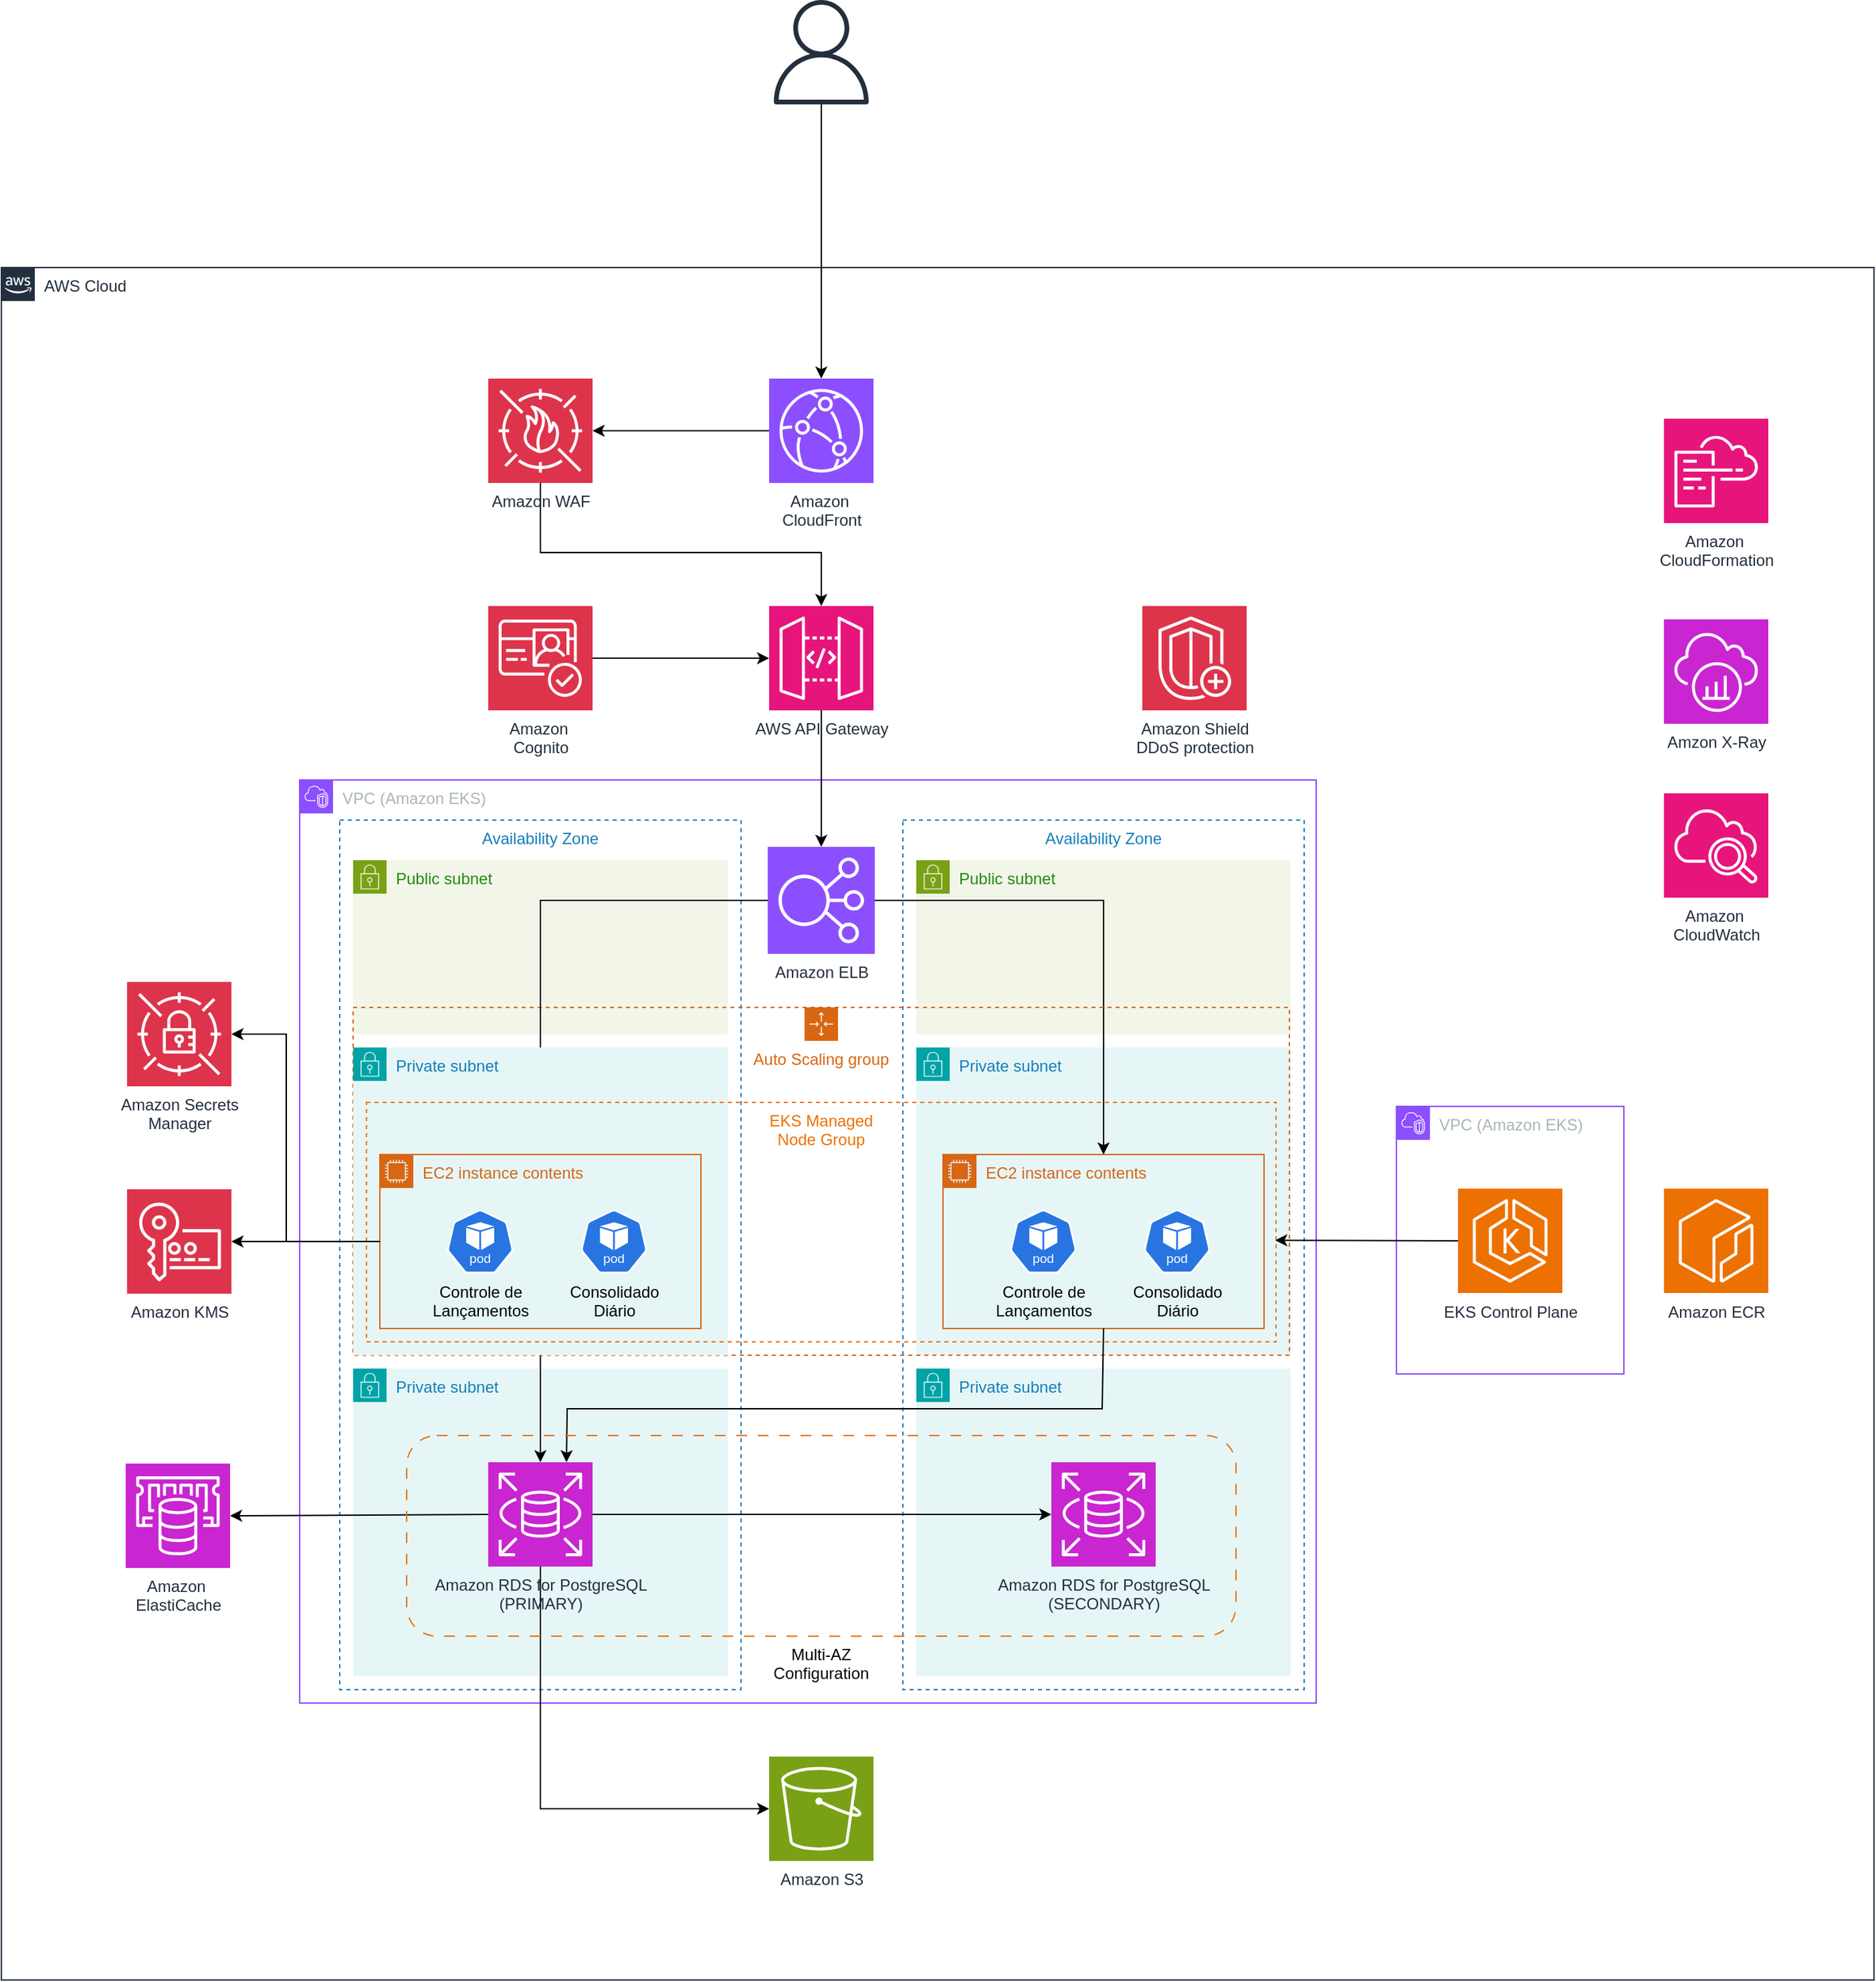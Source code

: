 <mxfile version="26.0.9">
  <diagram name="Page-1" id="BY4_O4TsEZPrfmgYbU1K">
    <mxGraphModel dx="2648" dy="2772" grid="1" gridSize="10" guides="1" tooltips="1" connect="1" arrows="1" fold="1" page="1" pageScale="1" pageWidth="850" pageHeight="1100" math="0" shadow="0">
      <root>
        <mxCell id="0" />
        <mxCell id="1" parent="0" />
        <mxCell id="FVi-iAKVZ27q6j8Amsx2-27" value="VPC (Amazon EKS)" style="points=[[0,0],[0.25,0],[0.5,0],[0.75,0],[1,0],[1,0.25],[1,0.5],[1,0.75],[1,1],[0.75,1],[0.5,1],[0.25,1],[0,1],[0,0.75],[0,0.5],[0,0.25]];outlineConnect=0;gradientColor=none;html=1;whiteSpace=wrap;fontSize=12;fontStyle=0;container=1;pointerEvents=0;collapsible=0;recursiveResize=0;shape=mxgraph.aws4.group;grIcon=mxgraph.aws4.group_vpc2;strokeColor=#8C4FFF;fillColor=none;verticalAlign=top;align=left;spacingLeft=30;fontColor=#AAB7B8;dashed=0;" vertex="1" parent="1">
          <mxGeometry x="380" y="483" width="760" height="690" as="geometry" />
        </mxCell>
        <mxCell id="FVi-iAKVZ27q6j8Amsx2-38" value="Availability Zone" style="fillColor=none;strokeColor=#147EBA;dashed=1;verticalAlign=top;fontStyle=0;fontColor=#147EBA;whiteSpace=wrap;html=1;" vertex="1" parent="FVi-iAKVZ27q6j8Amsx2-27">
          <mxGeometry x="451" y="30" width="300" height="650" as="geometry" />
        </mxCell>
        <mxCell id="FVi-iAKVZ27q6j8Amsx2-40" value="Private subnet" style="points=[[0,0],[0.25,0],[0.5,0],[0.75,0],[1,0],[1,0.25],[1,0.5],[1,0.75],[1,1],[0.75,1],[0.5,1],[0.25,1],[0,1],[0,0.75],[0,0.5],[0,0.25]];outlineConnect=0;gradientColor=none;html=1;whiteSpace=wrap;fontSize=12;fontStyle=0;container=1;pointerEvents=0;collapsible=0;recursiveResize=0;shape=mxgraph.aws4.group;grIcon=mxgraph.aws4.group_security_group;grStroke=0;strokeColor=#00A4A6;fillColor=#E6F6F7;verticalAlign=top;align=left;spacingLeft=30;fontColor=#147EBA;dashed=0;" vertex="1" parent="FVi-iAKVZ27q6j8Amsx2-27">
          <mxGeometry x="461" y="200" width="280" height="230" as="geometry" />
        </mxCell>
        <mxCell id="FVi-iAKVZ27q6j8Amsx2-41" value="EC2 instance contents" style="points=[[0,0],[0.25,0],[0.5,0],[0.75,0],[1,0],[1,0.25],[1,0.5],[1,0.75],[1,1],[0.75,1],[0.5,1],[0.25,1],[0,1],[0,0.75],[0,0.5],[0,0.25]];outlineConnect=0;gradientColor=none;html=1;whiteSpace=wrap;fontSize=12;fontStyle=0;container=1;pointerEvents=0;collapsible=0;recursiveResize=0;shape=mxgraph.aws4.group;grIcon=mxgraph.aws4.group_ec2_instance_contents;strokeColor=#D86613;fillColor=none;verticalAlign=top;align=left;spacingLeft=30;fontColor=#D86613;dashed=0;" vertex="1" parent="FVi-iAKVZ27q6j8Amsx2-40">
          <mxGeometry x="20" y="80" width="240" height="130" as="geometry" />
        </mxCell>
        <mxCell id="FVi-iAKVZ27q6j8Amsx2-42" value="Controle de&lt;div&gt;Lançamentos&lt;/div&gt;" style="aspect=fixed;sketch=0;html=1;dashed=0;whitespace=wrap;verticalLabelPosition=bottom;verticalAlign=top;fillColor=#2875E2;strokeColor=#ffffff;points=[[0.005,0.63,0],[0.1,0.2,0],[0.9,0.2,0],[0.5,0,0],[0.995,0.63,0],[0.72,0.99,0],[0.5,1,0],[0.28,0.99,0]];shape=mxgraph.kubernetes.icon2;kubernetesLabel=1;prIcon=pod" vertex="1" parent="FVi-iAKVZ27q6j8Amsx2-41">
          <mxGeometry x="50" y="41" width="50" height="48" as="geometry" />
        </mxCell>
        <mxCell id="FVi-iAKVZ27q6j8Amsx2-43" value="Consolidado&lt;div&gt;Diário&lt;/div&gt;" style="aspect=fixed;sketch=0;html=1;dashed=0;whitespace=wrap;verticalLabelPosition=bottom;verticalAlign=top;fillColor=#2875E2;strokeColor=#ffffff;points=[[0.005,0.63,0],[0.1,0.2,0],[0.9,0.2,0],[0.5,0,0],[0.995,0.63,0],[0.72,0.99,0],[0.5,1,0],[0.28,0.99,0]];shape=mxgraph.kubernetes.icon2;kubernetesLabel=1;prIcon=pod" vertex="1" parent="FVi-iAKVZ27q6j8Amsx2-41">
          <mxGeometry x="150" y="41" width="50" height="48" as="geometry" />
        </mxCell>
        <mxCell id="FVi-iAKVZ27q6j8Amsx2-39" value="Public subnet" style="points=[[0,0],[0.25,0],[0.5,0],[0.75,0],[1,0],[1,0.25],[1,0.5],[1,0.75],[1,1],[0.75,1],[0.5,1],[0.25,1],[0,1],[0,0.75],[0,0.5],[0,0.25]];outlineConnect=0;gradientColor=none;html=1;whiteSpace=wrap;fontSize=12;fontStyle=0;container=1;pointerEvents=0;collapsible=0;recursiveResize=0;shape=mxgraph.aws4.group;grIcon=mxgraph.aws4.group_security_group;grStroke=0;strokeColor=#7AA116;fillColor=#F2F6E8;verticalAlign=top;align=left;spacingLeft=30;fontColor=#248814;dashed=0;" vertex="1" parent="FVi-iAKVZ27q6j8Amsx2-27">
          <mxGeometry x="461" y="60" width="280" height="130" as="geometry" />
        </mxCell>
        <mxCell id="FVi-iAKVZ27q6j8Amsx2-55" value="Amazon ELB" style="sketch=0;points=[[0,0,0],[0.25,0,0],[0.5,0,0],[0.75,0,0],[1,0,0],[0,1,0],[0.25,1,0],[0.5,1,0],[0.75,1,0],[1,1,0],[0,0.25,0],[0,0.5,0],[0,0.75,0],[1,0.25,0],[1,0.5,0],[1,0.75,0]];outlineConnect=0;fontColor=#232F3E;fillColor=#8C4FFF;strokeColor=#ffffff;dashed=0;verticalLabelPosition=bottom;verticalAlign=top;align=center;html=1;fontSize=12;fontStyle=0;aspect=fixed;shape=mxgraph.aws4.resourceIcon;resIcon=mxgraph.aws4.elastic_load_balancing;" vertex="1" parent="FVi-iAKVZ27q6j8Amsx2-27">
          <mxGeometry x="350" y="50" width="80" height="80" as="geometry" />
        </mxCell>
        <mxCell id="FVi-iAKVZ27q6j8Amsx2-52" value="Private subnet" style="points=[[0,0],[0.25,0],[0.5,0],[0.75,0],[1,0],[1,0.25],[1,0.5],[1,0.75],[1,1],[0.75,1],[0.5,1],[0.25,1],[0,1],[0,0.75],[0,0.5],[0,0.25]];outlineConnect=0;gradientColor=none;html=1;whiteSpace=wrap;fontSize=12;fontStyle=0;container=1;pointerEvents=0;collapsible=0;recursiveResize=0;shape=mxgraph.aws4.group;grIcon=mxgraph.aws4.group_security_group;grStroke=0;strokeColor=#00A4A6;fillColor=#E6F6F7;verticalAlign=top;align=left;spacingLeft=30;fontColor=#147EBA;dashed=0;" vertex="1" parent="FVi-iAKVZ27q6j8Amsx2-27">
          <mxGeometry x="461" y="440" width="280" height="230" as="geometry" />
        </mxCell>
        <mxCell id="FVi-iAKVZ27q6j8Amsx2-53" value="Amazon RDS for PostgreSQL&lt;div&gt;(SECONDARY)&lt;/div&gt;" style="sketch=0;points=[[0,0,0],[0.25,0,0],[0.5,0,0],[0.75,0,0],[1,0,0],[0,1,0],[0.25,1,0],[0.5,1,0],[0.75,1,0],[1,1,0],[0,0.25,0],[0,0.5,0],[0,0.75,0],[1,0.25,0],[1,0.5,0],[1,0.75,0]];outlineConnect=0;fontColor=#232F3E;fillColor=#C925D1;strokeColor=#ffffff;dashed=0;verticalLabelPosition=bottom;verticalAlign=top;align=center;html=1;fontSize=12;fontStyle=0;aspect=fixed;shape=mxgraph.aws4.resourceIcon;resIcon=mxgraph.aws4.rds;" vertex="1" parent="FVi-iAKVZ27q6j8Amsx2-52">
          <mxGeometry x="101" y="70" width="78" height="78" as="geometry" />
        </mxCell>
        <mxCell id="FVi-iAKVZ27q6j8Amsx2-72" value="" style="endArrow=classic;html=1;rounded=0;exitX=1;exitY=0.5;exitDx=0;exitDy=0;exitPerimeter=0;entryX=0.5;entryY=0;entryDx=0;entryDy=0;" edge="1" parent="FVi-iAKVZ27q6j8Amsx2-27" source="FVi-iAKVZ27q6j8Amsx2-55" target="FVi-iAKVZ27q6j8Amsx2-41">
          <mxGeometry width="50" height="50" relative="1" as="geometry">
            <mxPoint x="400" y="-42" as="sourcePoint" />
            <mxPoint x="400" y="60" as="targetPoint" />
            <Array as="points">
              <mxPoint x="601" y="90" />
            </Array>
          </mxGeometry>
        </mxCell>
        <mxCell id="FVi-iAKVZ27q6j8Amsx2-6" value="Availability Zone" style="fillColor=none;strokeColor=#147EBA;dashed=1;verticalAlign=top;fontStyle=0;fontColor=#147EBA;whiteSpace=wrap;html=1;" vertex="1" parent="1">
          <mxGeometry x="410" y="513" width="300" height="650" as="geometry" />
        </mxCell>
        <mxCell id="FVi-iAKVZ27q6j8Amsx2-45" value="Private subnet" style="points=[[0,0],[0.25,0],[0.5,0],[0.75,0],[1,0],[1,0.25],[1,0.5],[1,0.75],[1,1],[0.75,1],[0.5,1],[0.25,1],[0,1],[0,0.75],[0,0.5],[0,0.25]];outlineConnect=0;gradientColor=none;html=1;whiteSpace=wrap;fontSize=12;fontStyle=0;container=1;pointerEvents=0;collapsible=0;recursiveResize=0;shape=mxgraph.aws4.group;grIcon=mxgraph.aws4.group_security_group;grStroke=0;strokeColor=#00A4A6;fillColor=#E6F6F7;verticalAlign=top;align=left;spacingLeft=30;fontColor=#147EBA;dashed=0;" vertex="1" parent="1">
          <mxGeometry x="420" y="923" width="280" height="230" as="geometry" />
        </mxCell>
        <mxCell id="FVi-iAKVZ27q6j8Amsx2-49" value="Amazon RDS for PostgreSQL&lt;div&gt;(PRIMARY)&lt;/div&gt;" style="sketch=0;points=[[0,0,0],[0.25,0,0],[0.5,0,0],[0.75,0,0],[1,0,0],[0,1,0],[0.25,1,0],[0.5,1,0],[0.75,1,0],[1,1,0],[0,0.25,0],[0,0.5,0],[0,0.75,0],[1,0.25,0],[1,0.5,0],[1,0.75,0]];outlineConnect=0;fontColor=#232F3E;fillColor=#C925D1;strokeColor=#ffffff;dashed=0;verticalLabelPosition=bottom;verticalAlign=top;align=center;html=1;fontSize=12;fontStyle=0;aspect=fixed;shape=mxgraph.aws4.resourceIcon;resIcon=mxgraph.aws4.rds;" vertex="1" parent="FVi-iAKVZ27q6j8Amsx2-45">
          <mxGeometry x="101" y="70" width="78" height="78" as="geometry" />
        </mxCell>
        <mxCell id="FVi-iAKVZ27q6j8Amsx2-9" value="Public subnet" style="points=[[0,0],[0.25,0],[0.5,0],[0.75,0],[1,0],[1,0.25],[1,0.5],[1,0.75],[1,1],[0.75,1],[0.5,1],[0.25,1],[0,1],[0,0.75],[0,0.5],[0,0.25]];outlineConnect=0;gradientColor=none;html=1;whiteSpace=wrap;fontSize=12;fontStyle=0;container=1;pointerEvents=0;collapsible=0;recursiveResize=0;shape=mxgraph.aws4.group;grIcon=mxgraph.aws4.group_security_group;grStroke=0;strokeColor=#7AA116;fillColor=#F2F6E8;verticalAlign=top;align=left;spacingLeft=30;fontColor=#248814;dashed=0;" vertex="1" parent="1">
          <mxGeometry x="420" y="543" width="280" height="130" as="geometry" />
        </mxCell>
        <mxCell id="FVi-iAKVZ27q6j8Amsx2-2" value="Amazon ECR" style="sketch=0;points=[[0,0,0],[0.25,0,0],[0.5,0,0],[0.75,0,0],[1,0,0],[0,1,0],[0.25,1,0],[0.5,1,0],[0.75,1,0],[1,1,0],[0,0.25,0],[0,0.5,0],[0,0.75,0],[1,0.25,0],[1,0.5,0],[1,0.75,0]];outlineConnect=0;fontColor=#232F3E;fillColor=#ED7100;strokeColor=#ffffff;dashed=0;verticalLabelPosition=bottom;verticalAlign=top;align=center;html=1;fontSize=12;fontStyle=0;aspect=fixed;shape=mxgraph.aws4.resourceIcon;resIcon=mxgraph.aws4.ecr;" vertex="1" parent="1">
          <mxGeometry x="1400" y="788.5" width="78" height="78" as="geometry" />
        </mxCell>
        <mxCell id="FVi-iAKVZ27q6j8Amsx2-3" value="VPC (Amazon EKS)" style="points=[[0,0],[0.25,0],[0.5,0],[0.75,0],[1,0],[1,0.25],[1,0.5],[1,0.75],[1,1],[0.75,1],[0.5,1],[0.25,1],[0,1],[0,0.75],[0,0.5],[0,0.25]];outlineConnect=0;gradientColor=none;html=1;whiteSpace=wrap;fontSize=12;fontStyle=0;container=1;pointerEvents=0;collapsible=0;recursiveResize=0;shape=mxgraph.aws4.group;grIcon=mxgraph.aws4.group_vpc2;strokeColor=#8C4FFF;fillColor=none;verticalAlign=top;align=left;spacingLeft=30;fontColor=#AAB7B8;dashed=0;" vertex="1" parent="1">
          <mxGeometry x="1200" y="727" width="170" height="200" as="geometry" />
        </mxCell>
        <mxCell id="FVi-iAKVZ27q6j8Amsx2-1" value="EKS Control Plane" style="sketch=0;points=[[0,0,0],[0.25,0,0],[0.5,0,0],[0.75,0,0],[1,0,0],[0,1,0],[0.25,1,0],[0.5,1,0],[0.75,1,0],[1,1,0],[0,0.25,0],[0,0.5,0],[0,0.75,0],[1,0.25,0],[1,0.5,0],[1,0.75,0]];outlineConnect=0;fontColor=#232F3E;fillColor=#ED7100;strokeColor=#ffffff;dashed=0;verticalLabelPosition=bottom;verticalAlign=top;align=center;html=1;fontSize=12;fontStyle=0;aspect=fixed;shape=mxgraph.aws4.resourceIcon;resIcon=mxgraph.aws4.eks;" vertex="1" parent="FVi-iAKVZ27q6j8Amsx2-3">
          <mxGeometry x="46" y="61.5" width="78" height="78" as="geometry" />
        </mxCell>
        <mxCell id="FVi-iAKVZ27q6j8Amsx2-33" value="" style="sketch=0;points=[[0,0,0],[0.25,0,0],[0.5,0,0],[0.75,0,0],[1,0,0],[0,1,0],[0.25,1,0],[0.5,1,0],[0.75,1,0],[1,1,0],[0,0.25,0],[0,0.5,0],[0,0.75,0],[1,0.25,0],[1,0.5,0],[1,0.75,0]];outlineConnect=0;fontColor=#232F3E;fillColor=#ED7100;strokeColor=#ffffff;dashed=0;verticalLabelPosition=bottom;verticalAlign=top;align=center;html=1;fontSize=12;fontStyle=0;shape=mxgraph.aws4.resourceIcon;resIcon=mxgraph.aws4.eks;" vertex="1" parent="1">
          <mxGeometry x="430" y="723" width="25" height="25" as="geometry" />
        </mxCell>
        <mxCell id="FVi-iAKVZ27q6j8Amsx2-37" value="Auto Scaling group" style="points=[[0,0],[0.25,0],[0.5,0],[0.75,0],[1,0],[1,0.25],[1,0.5],[1,0.75],[1,1],[0.75,1],[0.5,1],[0.25,1],[0,1],[0,0.75],[0,0.5],[0,0.25]];outlineConnect=0;gradientColor=none;html=1;whiteSpace=wrap;fontSize=12;fontStyle=0;container=1;pointerEvents=0;collapsible=0;recursiveResize=0;shape=mxgraph.aws4.groupCenter;grIcon=mxgraph.aws4.group_auto_scaling_group;grStroke=1;strokeColor=#D86613;fillColor=none;verticalAlign=top;align=center;fontColor=#D86613;dashed=1;spacingTop=25;" vertex="1" parent="1">
          <mxGeometry x="420" y="653" width="700" height="260" as="geometry" />
        </mxCell>
        <mxCell id="FVi-iAKVZ27q6j8Amsx2-56" value="AWS API Gateway" style="sketch=0;points=[[0,0,0],[0.25,0,0],[0.5,0,0],[0.75,0,0],[1,0,0],[0,1,0],[0.25,1,0],[0.5,1,0],[0.75,1,0],[1,1,0],[0,0.25,0],[0,0.5,0],[0,0.75,0],[1,0.25,0],[1,0.5,0],[1,0.75,0]];outlineConnect=0;fontColor=#232F3E;fillColor=#E7157B;strokeColor=#ffffff;dashed=0;verticalLabelPosition=bottom;verticalAlign=top;align=center;html=1;fontSize=12;fontStyle=0;aspect=fixed;shape=mxgraph.aws4.resourceIcon;resIcon=mxgraph.aws4.api_gateway;" vertex="1" parent="1">
          <mxGeometry x="731" y="353" width="78" height="78" as="geometry" />
        </mxCell>
        <mxCell id="FVi-iAKVZ27q6j8Amsx2-57" value="Amazon&amp;nbsp;&lt;div&gt;CloudFront&lt;/div&gt;" style="sketch=0;points=[[0,0,0],[0.25,0,0],[0.5,0,0],[0.75,0,0],[1,0,0],[0,1,0],[0.25,1,0],[0.5,1,0],[0.75,1,0],[1,1,0],[0,0.25,0],[0,0.5,0],[0,0.75,0],[1,0.25,0],[1,0.5,0],[1,0.75,0]];outlineConnect=0;fontColor=#232F3E;fillColor=#8C4FFF;strokeColor=#ffffff;dashed=0;verticalLabelPosition=bottom;verticalAlign=top;align=center;html=1;fontSize=12;fontStyle=0;aspect=fixed;shape=mxgraph.aws4.resourceIcon;resIcon=mxgraph.aws4.cloudfront;" vertex="1" parent="1">
          <mxGeometry x="731" y="183" width="78" height="78" as="geometry" />
        </mxCell>
        <mxCell id="FVi-iAKVZ27q6j8Amsx2-58" value="Amazon WAF" style="sketch=0;points=[[0,0,0],[0.25,0,0],[0.5,0,0],[0.75,0,0],[1,0,0],[0,1,0],[0.25,1,0],[0.5,1,0],[0.75,1,0],[1,1,0],[0,0.25,0],[0,0.5,0],[0,0.75,0],[1,0.25,0],[1,0.5,0],[1,0.75,0]];outlineConnect=0;fontColor=#232F3E;fillColor=#DD344C;strokeColor=#ffffff;dashed=0;verticalLabelPosition=bottom;verticalAlign=top;align=center;html=1;fontSize=12;fontStyle=0;aspect=fixed;shape=mxgraph.aws4.resourceIcon;resIcon=mxgraph.aws4.waf;" vertex="1" parent="1">
          <mxGeometry x="521" y="183" width="78" height="78" as="geometry" />
        </mxCell>
        <mxCell id="FVi-iAKVZ27q6j8Amsx2-59" value="Amazon Secrets&lt;div&gt;Manager&lt;/div&gt;" style="sketch=0;points=[[0,0,0],[0.25,0,0],[0.5,0,0],[0.75,0,0],[1,0,0],[0,1,0],[0.25,1,0],[0.5,1,0],[0.75,1,0],[1,1,0],[0,0.25,0],[0,0.5,0],[0,0.75,0],[1,0.25,0],[1,0.5,0],[1,0.75,0]];outlineConnect=0;fontColor=#232F3E;fillColor=#DD344C;strokeColor=#ffffff;dashed=0;verticalLabelPosition=bottom;verticalAlign=top;align=center;html=1;fontSize=12;fontStyle=0;aspect=fixed;shape=mxgraph.aws4.resourceIcon;resIcon=mxgraph.aws4.secrets_manager;" vertex="1" parent="1">
          <mxGeometry x="251" y="634" width="78" height="78" as="geometry" />
        </mxCell>
        <mxCell id="FVi-iAKVZ27q6j8Amsx2-60" value="Amazon KMS" style="sketch=0;points=[[0,0,0],[0.25,0,0],[0.5,0,0],[0.75,0,0],[1,0,0],[0,1,0],[0.25,1,0],[0.5,1,0],[0.75,1,0],[1,1,0],[0,0.25,0],[0,0.5,0],[0,0.75,0],[1,0.25,0],[1,0.5,0],[1,0.75,0]];outlineConnect=0;fontColor=#232F3E;fillColor=#DD344C;strokeColor=#ffffff;dashed=0;verticalLabelPosition=bottom;verticalAlign=top;align=center;html=1;fontSize=12;fontStyle=0;aspect=fixed;shape=mxgraph.aws4.resourceIcon;resIcon=mxgraph.aws4.key_management_service;" vertex="1" parent="1">
          <mxGeometry x="251" y="789" width="78" height="78" as="geometry" />
        </mxCell>
        <mxCell id="FVi-iAKVZ27q6j8Amsx2-61" value="Amazon S3" style="sketch=0;points=[[0,0,0],[0.25,0,0],[0.5,0,0],[0.75,0,0],[1,0,0],[0,1,0],[0.25,1,0],[0.5,1,0],[0.75,1,0],[1,1,0],[0,0.25,0],[0,0.5,0],[0,0.75,0],[1,0.25,0],[1,0.5,0],[1,0.75,0]];outlineConnect=0;fontColor=#232F3E;fillColor=#7AA116;strokeColor=#ffffff;dashed=0;verticalLabelPosition=bottom;verticalAlign=top;align=center;html=1;fontSize=12;fontStyle=0;aspect=fixed;shape=mxgraph.aws4.resourceIcon;resIcon=mxgraph.aws4.s3;" vertex="1" parent="1">
          <mxGeometry x="731" y="1213" width="78" height="78" as="geometry" />
        </mxCell>
        <mxCell id="FVi-iAKVZ27q6j8Amsx2-62" value="Amazon&amp;nbsp;&lt;div&gt;ElastiCache&lt;/div&gt;" style="sketch=0;points=[[0,0,0],[0.25,0,0],[0.5,0,0],[0.75,0,0],[1,0,0],[0,1,0],[0.25,1,0],[0.5,1,0],[0.75,1,0],[1,1,0],[0,0.25,0],[0,0.5,0],[0,0.75,0],[1,0.25,0],[1,0.5,0],[1,0.75,0]];outlineConnect=0;fontColor=#232F3E;fillColor=#C925D1;strokeColor=#ffffff;dashed=0;verticalLabelPosition=bottom;verticalAlign=top;align=center;html=1;fontSize=12;fontStyle=0;aspect=fixed;shape=mxgraph.aws4.resourceIcon;resIcon=mxgraph.aws4.elasticache;" vertex="1" parent="1">
          <mxGeometry x="250" y="994" width="78" height="78" as="geometry" />
        </mxCell>
        <mxCell id="FVi-iAKVZ27q6j8Amsx2-63" value="Amazon&amp;nbsp;&lt;div&gt;Cognito&lt;/div&gt;" style="sketch=0;points=[[0,0,0],[0.25,0,0],[0.5,0,0],[0.75,0,0],[1,0,0],[0,1,0],[0.25,1,0],[0.5,1,0],[0.75,1,0],[1,1,0],[0,0.25,0],[0,0.5,0],[0,0.75,0],[1,0.25,0],[1,0.5,0],[1,0.75,0]];outlineConnect=0;fontColor=#232F3E;fillColor=#DD344C;strokeColor=#ffffff;dashed=0;verticalLabelPosition=bottom;verticalAlign=top;align=center;html=1;fontSize=12;fontStyle=0;aspect=fixed;shape=mxgraph.aws4.resourceIcon;resIcon=mxgraph.aws4.cognito;" vertex="1" parent="1">
          <mxGeometry x="521" y="353" width="78" height="78" as="geometry" />
        </mxCell>
        <mxCell id="FVi-iAKVZ27q6j8Amsx2-64" value="Amazon Shield&lt;div&gt;DDoS protection&lt;/div&gt;" style="sketch=0;points=[[0,0,0],[0.25,0,0],[0.5,0,0],[0.75,0,0],[1,0,0],[0,1,0],[0.25,1,0],[0.5,1,0],[0.75,1,0],[1,1,0],[0,0.25,0],[0,0.5,0],[0,0.75,0],[1,0.25,0],[1,0.5,0],[1,0.75,0]];outlineConnect=0;fontColor=#232F3E;fillColor=#DD344C;strokeColor=#ffffff;dashed=0;verticalLabelPosition=bottom;verticalAlign=top;align=center;html=1;fontSize=12;fontStyle=0;aspect=fixed;shape=mxgraph.aws4.resourceIcon;resIcon=mxgraph.aws4.shield;" vertex="1" parent="1">
          <mxGeometry x="1010" y="353" width="78" height="78" as="geometry" />
        </mxCell>
        <mxCell id="FVi-iAKVZ27q6j8Amsx2-65" value="Amazon&amp;nbsp;&lt;div&gt;CloudWatch&lt;/div&gt;" style="sketch=0;points=[[0,0,0],[0.25,0,0],[0.5,0,0],[0.75,0,0],[1,0,0],[0,1,0],[0.25,1,0],[0.5,1,0],[0.75,1,0],[1,1,0],[0,0.25,0],[0,0.5,0],[0,0.75,0],[1,0.25,0],[1,0.5,0],[1,0.75,0]];points=[[0,0,0],[0.25,0,0],[0.5,0,0],[0.75,0,0],[1,0,0],[0,1,0],[0.25,1,0],[0.5,1,0],[0.75,1,0],[1,1,0],[0,0.25,0],[0,0.5,0],[0,0.75,0],[1,0.25,0],[1,0.5,0],[1,0.75,0]];outlineConnect=0;fontColor=#232F3E;fillColor=#E7157B;strokeColor=#ffffff;dashed=0;verticalLabelPosition=bottom;verticalAlign=top;align=center;html=1;fontSize=12;fontStyle=0;aspect=fixed;shape=mxgraph.aws4.resourceIcon;resIcon=mxgraph.aws4.cloudwatch_2;" vertex="1" parent="1">
          <mxGeometry x="1400" y="493" width="78" height="78" as="geometry" />
        </mxCell>
        <mxCell id="FVi-iAKVZ27q6j8Amsx2-66" value="Amazon&amp;nbsp;&lt;div&gt;CloudFormation&lt;/div&gt;" style="sketch=0;points=[[0,0,0],[0.25,0,0],[0.5,0,0],[0.75,0,0],[1,0,0],[0,1,0],[0.25,1,0],[0.5,1,0],[0.75,1,0],[1,1,0],[0,0.25,0],[0,0.5,0],[0,0.75,0],[1,0.25,0],[1,0.5,0],[1,0.75,0]];points=[[0,0,0],[0.25,0,0],[0.5,0,0],[0.75,0,0],[1,0,0],[0,1,0],[0.25,1,0],[0.5,1,0],[0.75,1,0],[1,1,0],[0,0.25,0],[0,0.5,0],[0,0.75,0],[1,0.25,0],[1,0.5,0],[1,0.75,0]];outlineConnect=0;fontColor=#232F3E;fillColor=#E7157B;strokeColor=#ffffff;dashed=0;verticalLabelPosition=bottom;verticalAlign=top;align=center;html=1;fontSize=12;fontStyle=0;aspect=fixed;shape=mxgraph.aws4.resourceIcon;resIcon=mxgraph.aws4.cloudformation;" vertex="1" parent="1">
          <mxGeometry x="1400" y="213" width="78" height="78" as="geometry" />
        </mxCell>
        <mxCell id="FVi-iAKVZ27q6j8Amsx2-67" value="" style="endArrow=classic;html=1;rounded=0;exitX=0;exitY=0.5;exitDx=0;exitDy=0;exitPerimeter=0;entryX=1;entryY=0.5;entryDx=0;entryDy=0;entryPerimeter=0;" edge="1" parent="1" source="FVi-iAKVZ27q6j8Amsx2-57" target="FVi-iAKVZ27q6j8Amsx2-58">
          <mxGeometry width="50" height="50" relative="1" as="geometry">
            <mxPoint x="940" y="483" as="sourcePoint" />
            <mxPoint x="990" y="433" as="targetPoint" />
          </mxGeometry>
        </mxCell>
        <mxCell id="FVi-iAKVZ27q6j8Amsx2-68" value="" style="endArrow=classic;html=1;rounded=0;exitX=0.5;exitY=1;exitDx=0;exitDy=0;exitPerimeter=0;entryX=0.5;entryY=0;entryDx=0;entryDy=0;entryPerimeter=0;" edge="1" parent="1" source="FVi-iAKVZ27q6j8Amsx2-58" target="FVi-iAKVZ27q6j8Amsx2-56">
          <mxGeometry width="50" height="50" relative="1" as="geometry">
            <mxPoint x="741" y="232" as="sourcePoint" />
            <mxPoint x="609" y="232" as="targetPoint" />
            <Array as="points">
              <mxPoint x="560" y="313" />
              <mxPoint x="770" y="313" />
            </Array>
          </mxGeometry>
        </mxCell>
        <mxCell id="FVi-iAKVZ27q6j8Amsx2-69" value="" style="endArrow=classic;html=1;rounded=0;exitX=1;exitY=0.5;exitDx=0;exitDy=0;exitPerimeter=0;entryX=0;entryY=0.5;entryDx=0;entryDy=0;entryPerimeter=0;" edge="1" parent="1" source="FVi-iAKVZ27q6j8Amsx2-63" target="FVi-iAKVZ27q6j8Amsx2-56">
          <mxGeometry width="50" height="50" relative="1" as="geometry">
            <mxPoint x="741" y="232" as="sourcePoint" />
            <mxPoint x="609" y="232" as="targetPoint" />
          </mxGeometry>
        </mxCell>
        <mxCell id="FVi-iAKVZ27q6j8Amsx2-70" value="" style="endArrow=classic;html=1;rounded=0;exitX=0.5;exitY=1;exitDx=0;exitDy=0;exitPerimeter=0;entryX=0.5;entryY=0;entryDx=0;entryDy=0;entryPerimeter=0;" edge="1" parent="1" source="FVi-iAKVZ27q6j8Amsx2-56" target="FVi-iAKVZ27q6j8Amsx2-55">
          <mxGeometry width="50" height="50" relative="1" as="geometry">
            <mxPoint x="609" y="402" as="sourcePoint" />
            <mxPoint x="741" y="402" as="targetPoint" />
          </mxGeometry>
        </mxCell>
        <mxCell id="FVi-iAKVZ27q6j8Amsx2-73" value="" style="endArrow=classic;html=1;rounded=0;exitX=0;exitY=0.5;exitDx=0;exitDy=0;exitPerimeter=0;entryX=0.5;entryY=0;entryDx=0;entryDy=0;" edge="1" parent="1" source="FVi-iAKVZ27q6j8Amsx2-55" target="FVi-iAKVZ27q6j8Amsx2-32">
          <mxGeometry width="50" height="50" relative="1" as="geometry">
            <mxPoint x="820" y="583" as="sourcePoint" />
            <mxPoint x="991" y="773" as="targetPoint" />
            <Array as="points">
              <mxPoint x="560" y="573" />
            </Array>
          </mxGeometry>
        </mxCell>
        <mxCell id="FVi-iAKVZ27q6j8Amsx2-75" value="" style="endArrow=classic;html=1;rounded=0;exitX=0.5;exitY=1;exitDx=0;exitDy=0;" edge="1" parent="1" source="FVi-iAKVZ27q6j8Amsx2-32" target="FVi-iAKVZ27q6j8Amsx2-49">
          <mxGeometry width="50" height="50" relative="1" as="geometry">
            <mxPoint x="559.57" y="883" as="sourcePoint" />
            <mxPoint x="560" y="963" as="targetPoint" />
          </mxGeometry>
        </mxCell>
        <mxCell id="FVi-iAKVZ27q6j8Amsx2-76" value="" style="endArrow=classic;html=1;rounded=0;exitX=0.5;exitY=1;exitDx=0;exitDy=0;entryX=0;entryY=0.5;entryDx=0;entryDy=0;entryPerimeter=0;exitPerimeter=0;" edge="1" parent="1" source="FVi-iAKVZ27q6j8Amsx2-49" target="FVi-iAKVZ27q6j8Amsx2-61">
          <mxGeometry width="50" height="50" relative="1" as="geometry">
            <mxPoint x="570" y="903" as="sourcePoint" />
            <mxPoint x="570" y="1003" as="targetPoint" />
            <Array as="points">
              <mxPoint x="560" y="1252" />
            </Array>
          </mxGeometry>
        </mxCell>
        <mxCell id="FVi-iAKVZ27q6j8Amsx2-77" value="" style="endArrow=classic;html=1;rounded=0;exitX=0.5;exitY=1;exitDx=0;exitDy=0;entryX=0.75;entryY=0;entryDx=0;entryDy=0;entryPerimeter=0;" edge="1" parent="1" source="FVi-iAKVZ27q6j8Amsx2-41" target="FVi-iAKVZ27q6j8Amsx2-49">
          <mxGeometry width="50" height="50" relative="1" as="geometry">
            <mxPoint x="570" y="903" as="sourcePoint" />
            <mxPoint x="570" y="1003" as="targetPoint" />
            <Array as="points">
              <mxPoint x="980" y="953" />
              <mxPoint x="580" y="953" />
            </Array>
          </mxGeometry>
        </mxCell>
        <mxCell id="FVi-iAKVZ27q6j8Amsx2-79" value="" style="endArrow=classic;html=1;rounded=0;exitX=1;exitY=0.5;exitDx=0;exitDy=0;entryX=0;entryY=0.5;entryDx=0;entryDy=0;entryPerimeter=0;exitPerimeter=0;" edge="1" parent="1" source="FVi-iAKVZ27q6j8Amsx2-49" target="FVi-iAKVZ27q6j8Amsx2-53">
          <mxGeometry width="50" height="50" relative="1" as="geometry">
            <mxPoint x="570" y="903" as="sourcePoint" />
            <mxPoint x="570" y="1003" as="targetPoint" />
          </mxGeometry>
        </mxCell>
        <mxCell id="FVi-iAKVZ27q6j8Amsx2-80" value="" style="endArrow=classic;html=1;rounded=0;exitX=0;exitY=0.5;exitDx=0;exitDy=0;entryX=1;entryY=0.5;entryDx=0;entryDy=0;entryPerimeter=0;exitPerimeter=0;" edge="1" parent="1" source="FVi-iAKVZ27q6j8Amsx2-49" target="FVi-iAKVZ27q6j8Amsx2-62">
          <mxGeometry width="50" height="50" relative="1" as="geometry">
            <mxPoint x="609" y="1042" as="sourcePoint" />
            <mxPoint x="952" y="1042" as="targetPoint" />
          </mxGeometry>
        </mxCell>
        <mxCell id="FVi-iAKVZ27q6j8Amsx2-81" value="" style="endArrow=classic;html=1;rounded=0;exitX=0;exitY=0.5;exitDx=0;exitDy=0;entryX=0.999;entryY=0.576;entryDx=0;entryDy=0;exitPerimeter=0;entryPerimeter=0;" edge="1" parent="1" source="FVi-iAKVZ27q6j8Amsx2-1" target="FVi-iAKVZ27q6j8Amsx2-34">
          <mxGeometry width="50" height="50" relative="1" as="geometry">
            <mxPoint x="531" y="1042" as="sourcePoint" />
            <mxPoint x="338" y="1043" as="targetPoint" />
          </mxGeometry>
        </mxCell>
        <mxCell id="FVi-iAKVZ27q6j8Amsx2-11" value="Private subnet" style="points=[[0,0],[0.25,0],[0.5,0],[0.75,0],[1,0],[1,0.25],[1,0.5],[1,0.75],[1,1],[0.75,1],[0.5,1],[0.25,1],[0,1],[0,0.75],[0,0.5],[0,0.25]];outlineConnect=0;gradientColor=none;html=1;whiteSpace=wrap;fontSize=12;fontStyle=0;container=1;pointerEvents=0;collapsible=0;recursiveResize=0;shape=mxgraph.aws4.group;grIcon=mxgraph.aws4.group_security_group;grStroke=0;strokeColor=#00A4A6;fillColor=#E6F6F7;verticalAlign=top;align=left;spacingLeft=30;fontColor=#147EBA;dashed=0;" vertex="1" parent="1">
          <mxGeometry x="420" y="683" width="280" height="230" as="geometry" />
        </mxCell>
        <mxCell id="FVi-iAKVZ27q6j8Amsx2-32" value="EC2 instance contents" style="points=[[0,0],[0.25,0],[0.5,0],[0.75,0],[1,0],[1,0.25],[1,0.5],[1,0.75],[1,1],[0.75,1],[0.5,1],[0.25,1],[0,1],[0,0.75],[0,0.5],[0,0.25]];outlineConnect=0;gradientColor=none;html=1;whiteSpace=wrap;fontSize=12;fontStyle=0;container=1;pointerEvents=0;collapsible=0;recursiveResize=0;shape=mxgraph.aws4.group;grIcon=mxgraph.aws4.group_ec2_instance_contents;strokeColor=#D86613;fillColor=none;verticalAlign=top;align=left;spacingLeft=30;fontColor=#D86613;dashed=0;" vertex="1" parent="FVi-iAKVZ27q6j8Amsx2-11">
          <mxGeometry x="20" y="80" width="240" height="130" as="geometry" />
        </mxCell>
        <mxCell id="FVi-iAKVZ27q6j8Amsx2-35" value="Controle de&lt;div&gt;Lançamentos&lt;/div&gt;" style="aspect=fixed;sketch=0;html=1;dashed=0;whitespace=wrap;verticalLabelPosition=bottom;verticalAlign=top;fillColor=#2875E2;strokeColor=#ffffff;points=[[0.005,0.63,0],[0.1,0.2,0],[0.9,0.2,0],[0.5,0,0],[0.995,0.63,0],[0.72,0.99,0],[0.5,1,0],[0.28,0.99,0]];shape=mxgraph.kubernetes.icon2;kubernetesLabel=1;prIcon=pod" vertex="1" parent="FVi-iAKVZ27q6j8Amsx2-32">
          <mxGeometry x="50" y="41" width="50" height="48" as="geometry" />
        </mxCell>
        <mxCell id="FVi-iAKVZ27q6j8Amsx2-36" value="Consolidado&lt;div&gt;Diário&lt;/div&gt;" style="aspect=fixed;sketch=0;html=1;dashed=0;whitespace=wrap;verticalLabelPosition=bottom;verticalAlign=top;fillColor=#2875E2;strokeColor=#ffffff;points=[[0.005,0.63,0],[0.1,0.2,0],[0.9,0.2,0],[0.5,0,0],[0.995,0.63,0],[0.72,0.99,0],[0.5,1,0],[0.28,0.99,0]];shape=mxgraph.kubernetes.icon2;kubernetesLabel=1;prIcon=pod" vertex="1" parent="FVi-iAKVZ27q6j8Amsx2-32">
          <mxGeometry x="150" y="41" width="50" height="48" as="geometry" />
        </mxCell>
        <mxCell id="FVi-iAKVZ27q6j8Amsx2-34" value="EKS Managed&lt;div&gt;Node Group&lt;/div&gt;" style="fillColor=none;strokeColor=#ED7100;dashed=1;verticalAlign=top;fontStyle=0;fontColor=#ED7100;whiteSpace=wrap;html=1;" vertex="1" parent="1">
          <mxGeometry x="430" y="724" width="680" height="179" as="geometry" />
        </mxCell>
        <mxCell id="FVi-iAKVZ27q6j8Amsx2-83" value="" style="endArrow=classic;html=1;rounded=0;entryX=1;entryY=0.5;entryDx=0;entryDy=0;entryPerimeter=0;exitX=0;exitY=0.5;exitDx=0;exitDy=0;" edge="1" parent="1" source="FVi-iAKVZ27q6j8Amsx2-32" target="FVi-iAKVZ27q6j8Amsx2-59">
          <mxGeometry width="50" height="50" relative="1" as="geometry">
            <mxPoint x="450" y="838" as="sourcePoint" />
            <mxPoint x="338" y="838" as="targetPoint" />
            <Array as="points">
              <mxPoint x="370" y="828" />
              <mxPoint x="370" y="673" />
            </Array>
          </mxGeometry>
        </mxCell>
        <mxCell id="FVi-iAKVZ27q6j8Amsx2-82" value="" style="endArrow=classic;html=1;rounded=0;entryX=1;entryY=0.5;entryDx=0;entryDy=0;entryPerimeter=0;exitX=0;exitY=0.5;exitDx=0;exitDy=0;" edge="1" parent="1" source="FVi-iAKVZ27q6j8Amsx2-32" target="FVi-iAKVZ27q6j8Amsx2-60">
          <mxGeometry width="50" height="50" relative="1" as="geometry">
            <mxPoint x="397" y="824" as="sourcePoint" />
            <mxPoint x="260" y="823" as="targetPoint" />
          </mxGeometry>
        </mxCell>
        <mxCell id="FVi-iAKVZ27q6j8Amsx2-84" value="Amzon X-Ray" style="sketch=0;points=[[0,0,0],[0.25,0,0],[0.5,0,0],[0.75,0,0],[1,0,0],[0,1,0],[0.25,1,0],[0.5,1,0],[0.75,1,0],[1,1,0],[0,0.25,0],[0,0.5,0],[0,0.75,0],[1,0.25,0],[1,0.5,0],[1,0.75,0]];outlineConnect=0;fontColor=#232F3E;fillColor=#C925D1;strokeColor=#ffffff;dashed=0;verticalLabelPosition=bottom;verticalAlign=top;align=center;html=1;fontSize=12;fontStyle=0;aspect=fixed;shape=mxgraph.aws4.resourceIcon;resIcon=mxgraph.aws4.xray;" vertex="1" parent="1">
          <mxGeometry x="1400" y="363" width="78" height="78" as="geometry" />
        </mxCell>
        <mxCell id="FVi-iAKVZ27q6j8Amsx2-85" value="AWS Cloud" style="points=[[0,0],[0.25,0],[0.5,0],[0.75,0],[1,0],[1,0.25],[1,0.5],[1,0.75],[1,1],[0.75,1],[0.5,1],[0.25,1],[0,1],[0,0.75],[0,0.5],[0,0.25]];outlineConnect=0;gradientColor=none;html=1;whiteSpace=wrap;fontSize=12;fontStyle=0;container=1;pointerEvents=0;collapsible=0;recursiveResize=0;shape=mxgraph.aws4.group;grIcon=mxgraph.aws4.group_aws_cloud_alt;strokeColor=#232F3E;fillColor=none;verticalAlign=top;align=left;spacingLeft=30;fontColor=#232F3E;dashed=0;" vertex="1" parent="1">
          <mxGeometry x="157" y="100" width="1400" height="1280" as="geometry" />
        </mxCell>
        <mxCell id="FVi-iAKVZ27q6j8Amsx2-54" value="Multi-AZ&lt;div&gt;Configuration&lt;/div&gt;" style="rounded=1;whiteSpace=wrap;html=1;fillColor=none;dashed=1;dashPattern=8 8;strokeColor=#ED7100;verticalAlign=top;labelPosition=center;verticalLabelPosition=bottom;align=center;" vertex="1" parent="1">
          <mxGeometry x="460" y="973" width="620" height="150" as="geometry" />
        </mxCell>
        <mxCell id="FVi-iAKVZ27q6j8Amsx2-86" value="" style="sketch=0;outlineConnect=0;fontColor=#232F3E;gradientColor=none;fillColor=#232F3D;strokeColor=none;dashed=0;verticalLabelPosition=bottom;verticalAlign=top;align=center;html=1;fontSize=12;fontStyle=0;aspect=fixed;pointerEvents=1;shape=mxgraph.aws4.user;" vertex="1" parent="1">
          <mxGeometry x="731" y="-100" width="78" height="78" as="geometry" />
        </mxCell>
        <mxCell id="FVi-iAKVZ27q6j8Amsx2-87" value="" style="endArrow=classic;html=1;rounded=0;entryX=0.5;entryY=0;entryDx=0;entryDy=0;entryPerimeter=0;" edge="1" parent="1" source="FVi-iAKVZ27q6j8Amsx2-86" target="FVi-iAKVZ27q6j8Amsx2-57">
          <mxGeometry width="50" height="50" relative="1" as="geometry">
            <mxPoint x="741" y="232" as="sourcePoint" />
            <mxPoint x="609" y="232" as="targetPoint" />
          </mxGeometry>
        </mxCell>
      </root>
    </mxGraphModel>
  </diagram>
</mxfile>
